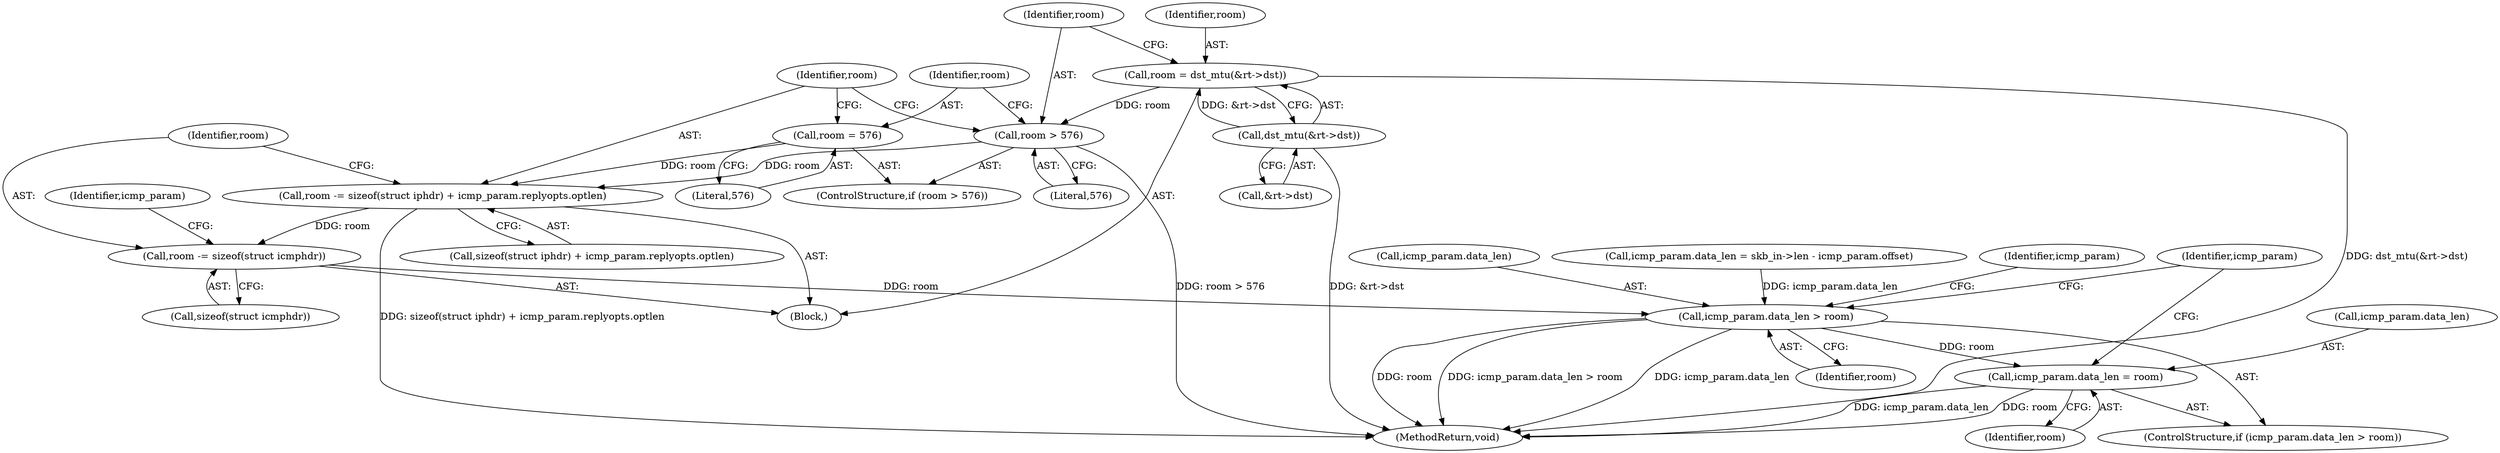 digraph "1_linux_f6d8bd051c391c1c0458a30b2a7abcd939329259_13@API" {
"1000419" [label="(Call,room -= sizeof(struct iphdr) + icmp_param.replyopts.optlen)"];
"1000413" [label="(Call,room > 576)"];
"1000405" [label="(Call,room = dst_mtu(&rt->dst))"];
"1000407" [label="(Call,dst_mtu(&rt->dst))"];
"1000416" [label="(Call,room = 576)"];
"1000429" [label="(Call,room -= sizeof(struct icmphdr))"];
"1000445" [label="(Call,icmp_param.data_len > room)"];
"1000450" [label="(Call,icmp_param.data_len = room)"];
"1000444" [label="(ControlStructure,if (icmp_param.data_len > room))"];
"1000449" [label="(Identifier,room)"];
"1000431" [label="(Call,sizeof(struct icmphdr))"];
"1000414" [label="(Identifier,room)"];
"1000413" [label="(Call,room > 576)"];
"1000451" [label="(Call,icmp_param.data_len)"];
"1000418" [label="(Literal,576)"];
"1000430" [label="(Identifier,room)"];
"1000435" [label="(Identifier,icmp_param)"];
"1000450" [label="(Call,icmp_param.data_len = room)"];
"1000433" [label="(Call,icmp_param.data_len = skb_in->len - icmp_param.offset)"];
"1000415" [label="(Literal,576)"];
"1000115" [label="(Block,)"];
"1000429" [label="(Call,room -= sizeof(struct icmphdr))"];
"1000412" [label="(ControlStructure,if (room > 576))"];
"1000407" [label="(Call,dst_mtu(&rt->dst))"];
"1000420" [label="(Identifier,room)"];
"1000419" [label="(Call,room -= sizeof(struct iphdr) + icmp_param.replyopts.optlen)"];
"1000417" [label="(Identifier,room)"];
"1000452" [label="(Identifier,icmp_param)"];
"1000457" [label="(Identifier,icmp_param)"];
"1000454" [label="(Identifier,room)"];
"1000421" [label="(Call,sizeof(struct iphdr) + icmp_param.replyopts.optlen)"];
"1000406" [label="(Identifier,room)"];
"1000445" [label="(Call,icmp_param.data_len > room)"];
"1000408" [label="(Call,&rt->dst)"];
"1000405" [label="(Call,room = dst_mtu(&rt->dst))"];
"1000446" [label="(Call,icmp_param.data_len)"];
"1000475" [label="(MethodReturn,void)"];
"1000416" [label="(Call,room = 576)"];
"1000419" -> "1000115"  [label="AST: "];
"1000419" -> "1000421"  [label="CFG: "];
"1000420" -> "1000419"  [label="AST: "];
"1000421" -> "1000419"  [label="AST: "];
"1000430" -> "1000419"  [label="CFG: "];
"1000419" -> "1000475"  [label="DDG: sizeof(struct iphdr) + icmp_param.replyopts.optlen"];
"1000413" -> "1000419"  [label="DDG: room"];
"1000416" -> "1000419"  [label="DDG: room"];
"1000419" -> "1000429"  [label="DDG: room"];
"1000413" -> "1000412"  [label="AST: "];
"1000413" -> "1000415"  [label="CFG: "];
"1000414" -> "1000413"  [label="AST: "];
"1000415" -> "1000413"  [label="AST: "];
"1000417" -> "1000413"  [label="CFG: "];
"1000420" -> "1000413"  [label="CFG: "];
"1000413" -> "1000475"  [label="DDG: room > 576"];
"1000405" -> "1000413"  [label="DDG: room"];
"1000405" -> "1000115"  [label="AST: "];
"1000405" -> "1000407"  [label="CFG: "];
"1000406" -> "1000405"  [label="AST: "];
"1000407" -> "1000405"  [label="AST: "];
"1000414" -> "1000405"  [label="CFG: "];
"1000405" -> "1000475"  [label="DDG: dst_mtu(&rt->dst)"];
"1000407" -> "1000405"  [label="DDG: &rt->dst"];
"1000407" -> "1000408"  [label="CFG: "];
"1000408" -> "1000407"  [label="AST: "];
"1000407" -> "1000475"  [label="DDG: &rt->dst"];
"1000416" -> "1000412"  [label="AST: "];
"1000416" -> "1000418"  [label="CFG: "];
"1000417" -> "1000416"  [label="AST: "];
"1000418" -> "1000416"  [label="AST: "];
"1000420" -> "1000416"  [label="CFG: "];
"1000429" -> "1000115"  [label="AST: "];
"1000429" -> "1000431"  [label="CFG: "];
"1000430" -> "1000429"  [label="AST: "];
"1000431" -> "1000429"  [label="AST: "];
"1000435" -> "1000429"  [label="CFG: "];
"1000429" -> "1000445"  [label="DDG: room"];
"1000445" -> "1000444"  [label="AST: "];
"1000445" -> "1000449"  [label="CFG: "];
"1000446" -> "1000445"  [label="AST: "];
"1000449" -> "1000445"  [label="AST: "];
"1000452" -> "1000445"  [label="CFG: "];
"1000457" -> "1000445"  [label="CFG: "];
"1000445" -> "1000475"  [label="DDG: icmp_param.data_len"];
"1000445" -> "1000475"  [label="DDG: room"];
"1000445" -> "1000475"  [label="DDG: icmp_param.data_len > room"];
"1000433" -> "1000445"  [label="DDG: icmp_param.data_len"];
"1000445" -> "1000450"  [label="DDG: room"];
"1000450" -> "1000444"  [label="AST: "];
"1000450" -> "1000454"  [label="CFG: "];
"1000451" -> "1000450"  [label="AST: "];
"1000454" -> "1000450"  [label="AST: "];
"1000457" -> "1000450"  [label="CFG: "];
"1000450" -> "1000475"  [label="DDG: icmp_param.data_len"];
"1000450" -> "1000475"  [label="DDG: room"];
}
